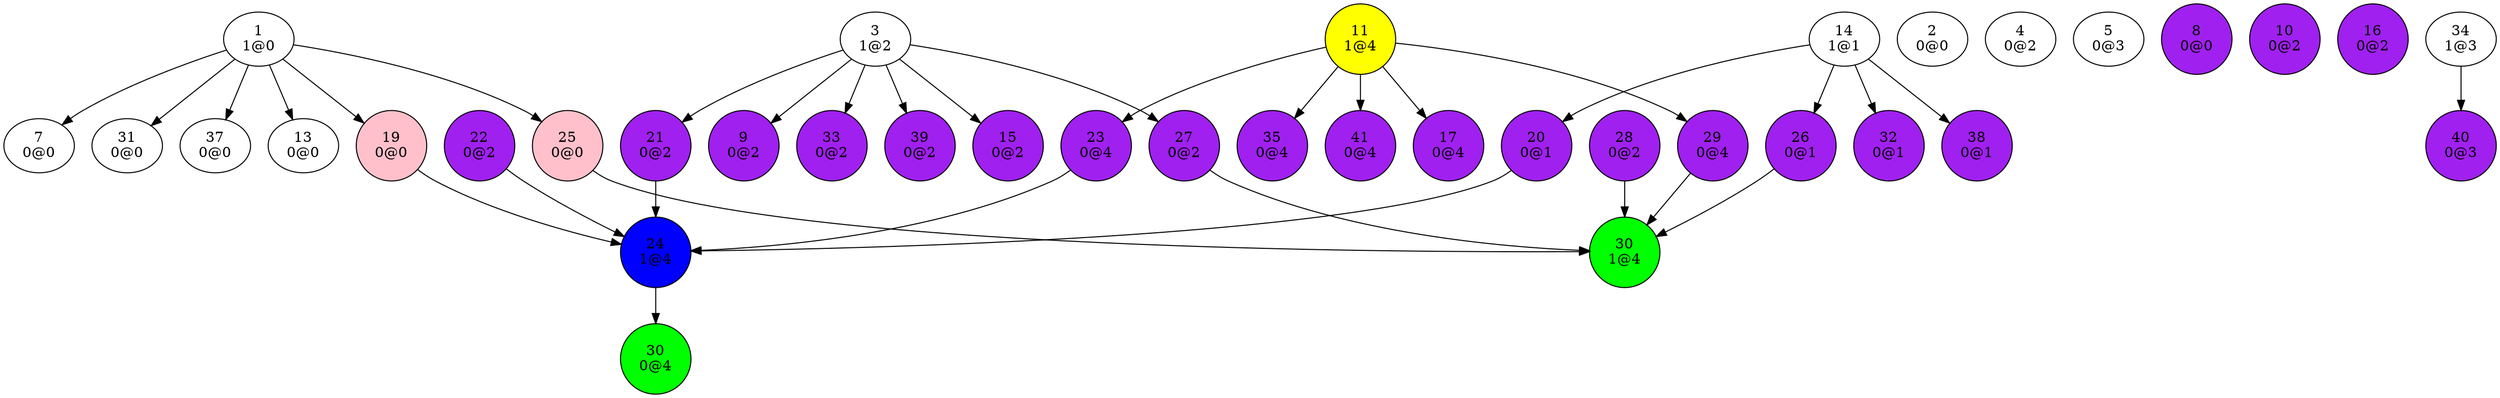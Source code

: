 digraph {
"1
1@0"->"7
0@0";
"1
1@0"->"13
0@0";
"1
1@0"->"19
0@0";
"1
1@0"->"25
0@0";
"1
1@0"->"31
0@0";
"1
1@0"->"37
0@0";
"2
0@0";
"3
1@2"->"9
0@2";
"3
1@2"->"15
0@2";
"3
1@2"->"21
0@2";
"3
1@2"->"27
0@2";
"3
1@2"->"33
0@2";
"3
1@2"->"39
0@2";
"4
0@2";
"5
0@3";
"7
0@0";
"8
0@0";
"9
0@2";
"10
0@2";
"11
1@4"->"17
0@4";
"11
1@4"->"23
0@4";
"11
1@4"->"29
0@4";
"11
1@4"->"35
0@4";
"11
1@4"->"41
0@4";
"13
0@0";
"14
1@1"->"20
0@1";
"14
1@1"->"26
0@1";
"14
1@1"->"32
0@1";
"14
1@1"->"38
0@1";
"15
0@2";
"16
0@2";
"17
0@4";
"19
0@0"->"24
1@4";
"20
0@1"->"24
1@4";
"21
0@2"->"24
1@4";
"22
0@2"->"24
1@4";
"23
0@4"->"24
1@4";
"24
1@4"->"30
0@4";
"25
0@0"->"30
1@4";
"26
0@1"->"30
1@4";
"27
0@2"->"30
1@4";
"28
0@2"->"30
1@4";
"29
0@4"->"30
1@4";
"30
0@4";
"30
1@4";
"31
0@0";
"32
0@1";
"33
0@2";
"34
1@3"->"40
0@3";
"35
0@4";
"37
0@0";
"38
0@1";
"39
0@2";
"40
0@3";
"41
0@4";
"8
0@0"[shape=circle, style=filled, fillcolor=purple];
"9
0@2"[shape=circle, style=filled, fillcolor=purple];
"10
0@2"[shape=circle, style=filled, fillcolor=purple];
"11
1@4"[shape=circle, style=filled, fillcolor=yellow];
"15
0@2"[shape=circle, style=filled, fillcolor=purple];
"16
0@2"[shape=circle, style=filled, fillcolor=purple];
"17
0@4"[shape=circle, style=filled, fillcolor=purple];
"19
0@0"[shape=circle, style=filled, fillcolor=pink];
"20
0@1"[shape=circle, style=filled, fillcolor=purple];
"21
0@2"[shape=circle, style=filled, fillcolor=purple];
"22
0@2"[shape=circle, style=filled, fillcolor=purple];
"23
0@4"[shape=circle, style=filled, fillcolor=purple];
"24
1@4"[shape=circle, style=filled, fillcolor=blue];
"25
0@0"[shape=circle, style=filled, fillcolor=pink];
"26
0@1"[shape=circle, style=filled, fillcolor=purple];
"27
0@2"[shape=circle, style=filled, fillcolor=purple];
"28
0@2"[shape=circle, style=filled, fillcolor=purple];
"29
0@4"[shape=circle, style=filled, fillcolor=purple];
"30
0@4"[shape=circle, style=filled, fillcolor=green];
"30
1@4"[shape=circle, style=filled, fillcolor=green];
"32
0@1"[shape=circle, style=filled, fillcolor=purple];
"33
0@2"[shape=circle, style=filled, fillcolor=purple];
"35
0@4"[shape=circle, style=filled, fillcolor=purple];
"38
0@1"[shape=circle, style=filled, fillcolor=purple];
"39
0@2"[shape=circle, style=filled, fillcolor=purple];
"40
0@3"[shape=circle, style=filled, fillcolor=purple];
"41
0@4"[shape=circle, style=filled, fillcolor=purple];
}